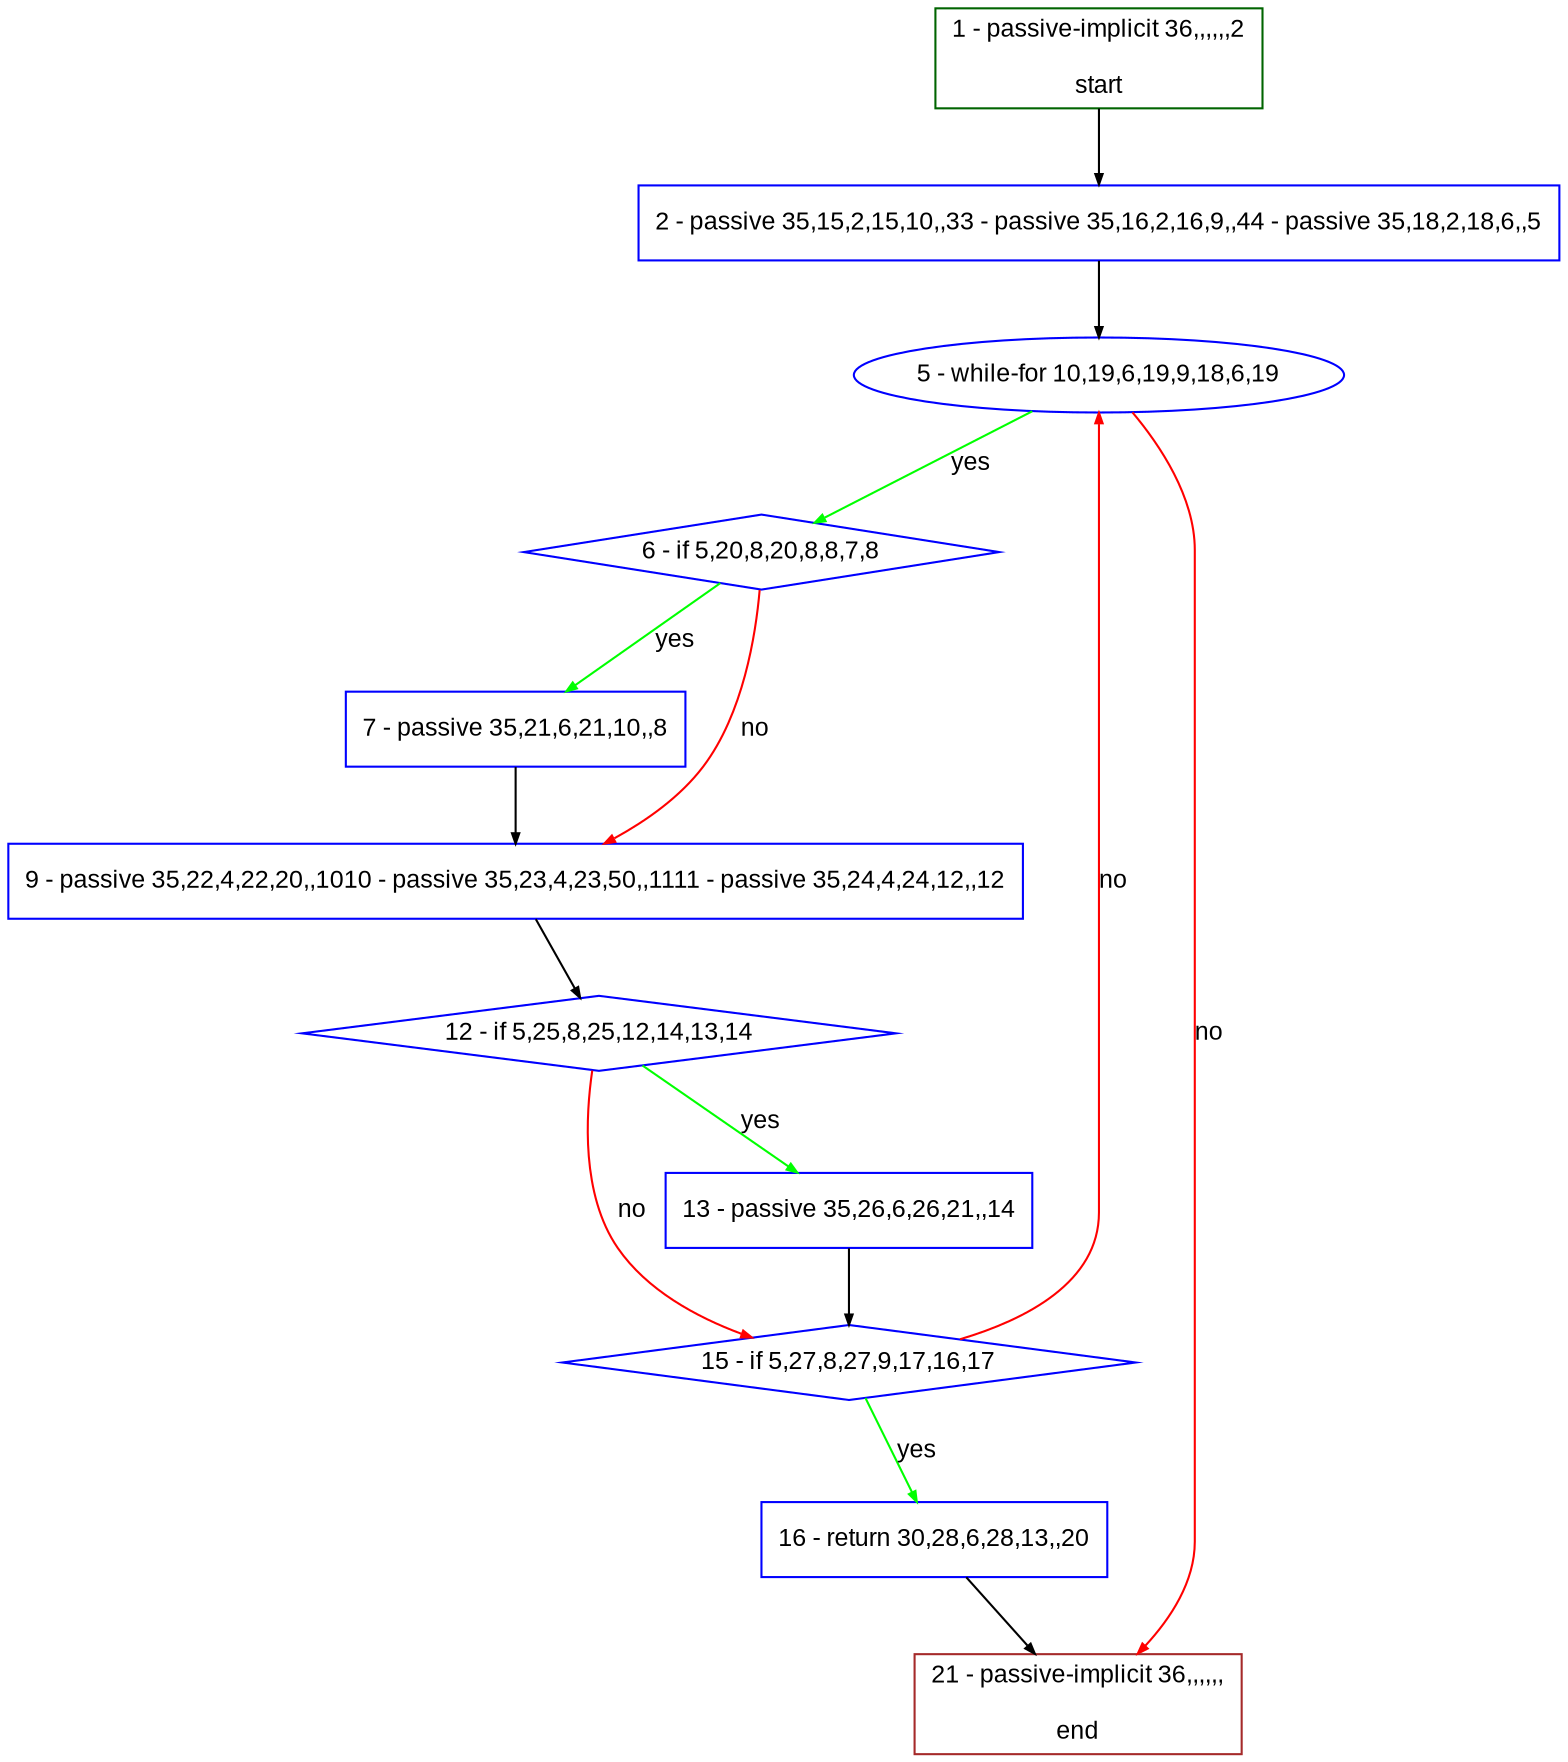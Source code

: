digraph "" {
  graph [bgcolor="white", fillcolor="#FFFFCC", pack="true", packmode="clust", fontname="Arial", label="", fontsize="12", compound="true", style="rounded,filled"];
  node [node_initialized="no", fillcolor="white", fontname="Arial", label="", color="grey", fontsize="12", fixedsize="false", compound="true", shape="rectangle", style="filled"];
  edge [arrowtail="none", lhead="", fontcolor="black", fontname="Arial", label="", color="black", fontsize="12", arrowhead="normal", arrowsize="0.5", compound="true", ltail="", dir="forward"];
  __N1 [fillcolor="#ffffff", label="2 - passive 35,15,2,15,10,,33 - passive 35,16,2,16,9,,44 - passive 35,18,2,18,6,,5", color="#0000ff", shape="box", style="filled"];
  __N2 [fillcolor="#ffffff", label="1 - passive-implicit 36,,,,,,2\n\nstart", color="#006400", shape="box", style="filled"];
  __N3 [fillcolor="#ffffff", label="5 - while-for 10,19,6,19,9,18,6,19", color="#0000ff", shape="oval", style="filled"];
  __N4 [fillcolor="#ffffff", label="6 - if 5,20,8,20,8,8,7,8", color="#0000ff", shape="diamond", style="filled"];
  __N5 [fillcolor="#ffffff", label="21 - passive-implicit 36,,,,,,\n\nend", color="#a52a2a", shape="box", style="filled"];
  __N6 [fillcolor="#ffffff", label="7 - passive 35,21,6,21,10,,8", color="#0000ff", shape="box", style="filled"];
  __N7 [fillcolor="#ffffff", label="9 - passive 35,22,4,22,20,,1010 - passive 35,23,4,23,50,,1111 - passive 35,24,4,24,12,,12", color="#0000ff", shape="box", style="filled"];
  __N8 [fillcolor="#ffffff", label="12 - if 5,25,8,25,12,14,13,14", color="#0000ff", shape="diamond", style="filled"];
  __N9 [fillcolor="#ffffff", label="13 - passive 35,26,6,26,21,,14", color="#0000ff", shape="box", style="filled"];
  __N10 [fillcolor="#ffffff", label="15 - if 5,27,8,27,9,17,16,17", color="#0000ff", shape="diamond", style="filled"];
  __N11 [fillcolor="#ffffff", label="16 - return 30,28,6,28,13,,20", color="#0000ff", shape="box", style="filled"];
  __N2 -> __N1 [arrowtail="none", color="#000000", label="", arrowhead="normal", dir="forward"];
  __N1 -> __N3 [arrowtail="none", color="#000000", label="", arrowhead="normal", dir="forward"];
  __N3 -> __N4 [arrowtail="none", color="#00ff00", label="yes", arrowhead="normal", dir="forward"];
  __N3 -> __N5 [arrowtail="none", color="#ff0000", label="no", arrowhead="normal", dir="forward"];
  __N4 -> __N6 [arrowtail="none", color="#00ff00", label="yes", arrowhead="normal", dir="forward"];
  __N4 -> __N7 [arrowtail="none", color="#ff0000", label="no", arrowhead="normal", dir="forward"];
  __N6 -> __N7 [arrowtail="none", color="#000000", label="", arrowhead="normal", dir="forward"];
  __N7 -> __N8 [arrowtail="none", color="#000000", label="", arrowhead="normal", dir="forward"];
  __N8 -> __N9 [arrowtail="none", color="#00ff00", label="yes", arrowhead="normal", dir="forward"];
  __N8 -> __N10 [arrowtail="none", color="#ff0000", label="no", arrowhead="normal", dir="forward"];
  __N9 -> __N10 [arrowtail="none", color="#000000", label="", arrowhead="normal", dir="forward"];
  __N10 -> __N3 [arrowtail="none", color="#ff0000", label="no", arrowhead="normal", dir="forward"];
  __N10 -> __N11 [arrowtail="none", color="#00ff00", label="yes", arrowhead="normal", dir="forward"];
  __N11 -> __N5 [arrowtail="none", color="#000000", label="", arrowhead="normal", dir="forward"];
}
